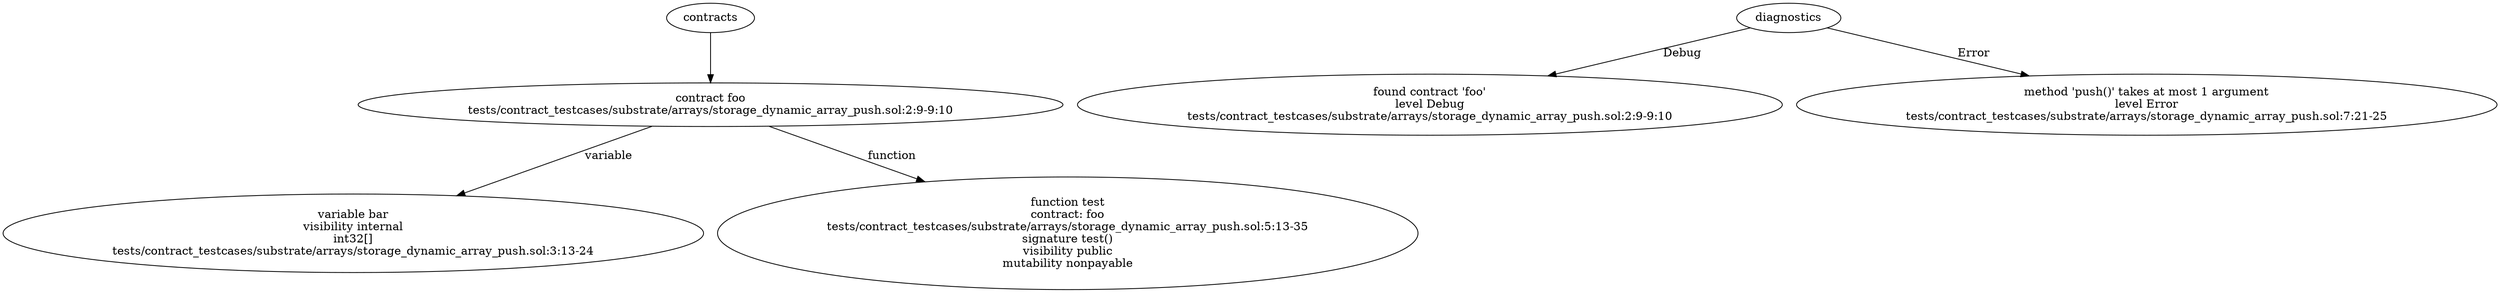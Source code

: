 strict digraph "tests/contract_testcases/substrate/arrays/storage_dynamic_array_push.sol" {
	contract [label="contract foo\ntests/contract_testcases/substrate/arrays/storage_dynamic_array_push.sol:2:9-9:10"]
	var [label="variable bar\nvisibility internal\nint32[]\ntests/contract_testcases/substrate/arrays/storage_dynamic_array_push.sol:3:13-24"]
	test [label="function test\ncontract: foo\ntests/contract_testcases/substrate/arrays/storage_dynamic_array_push.sol:5:13-35\nsignature test()\nvisibility public\nmutability nonpayable"]
	diagnostic [label="found contract 'foo'\nlevel Debug\ntests/contract_testcases/substrate/arrays/storage_dynamic_array_push.sol:2:9-9:10"]
	diagnostic_6 [label="method 'push()' takes at most 1 argument\nlevel Error\ntests/contract_testcases/substrate/arrays/storage_dynamic_array_push.sol:7:21-25"]
	contracts -> contract
	contract -> var [label="variable"]
	contract -> test [label="function"]
	diagnostics -> diagnostic [label="Debug"]
	diagnostics -> diagnostic_6 [label="Error"]
}
